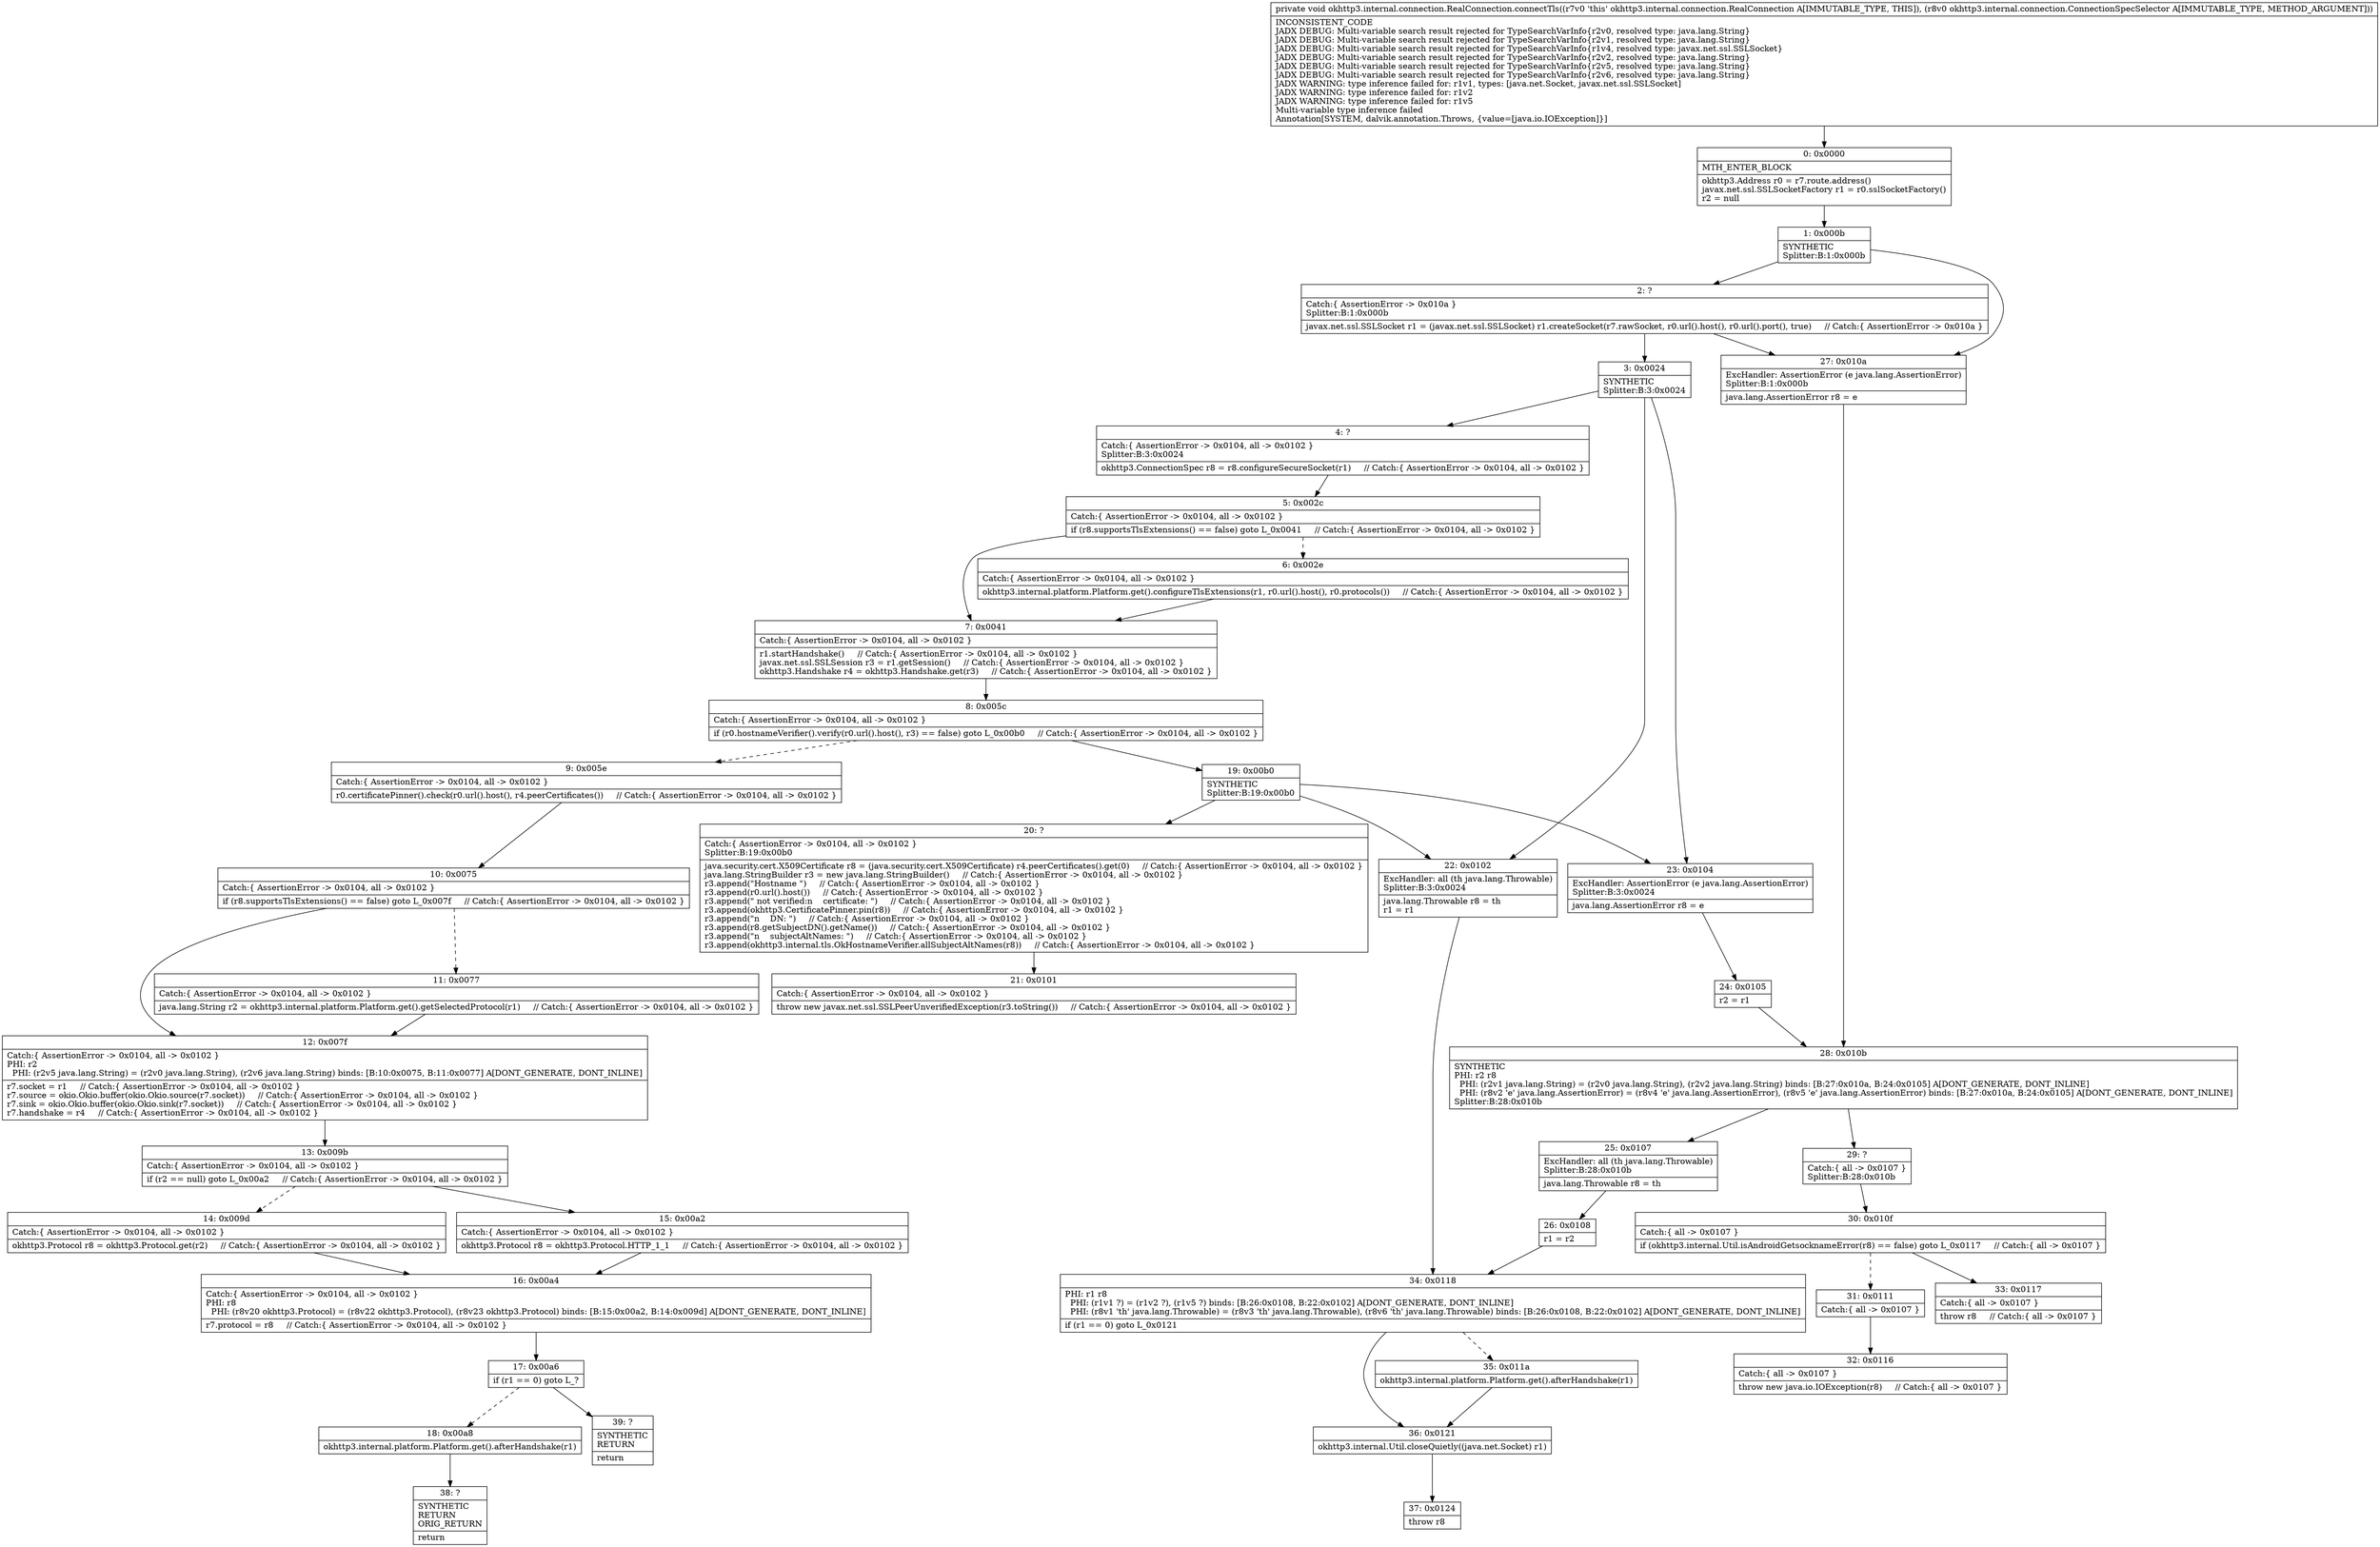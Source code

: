 digraph "CFG forokhttp3.internal.connection.RealConnection.connectTls(Lokhttp3\/internal\/connection\/ConnectionSpecSelector;)V" {
Node_0 [shape=record,label="{0\:\ 0x0000|MTH_ENTER_BLOCK\l|okhttp3.Address r0 = r7.route.address()\ljavax.net.ssl.SSLSocketFactory r1 = r0.sslSocketFactory()\lr2 = null\l}"];
Node_1 [shape=record,label="{1\:\ 0x000b|SYNTHETIC\lSplitter:B:1:0x000b\l}"];
Node_2 [shape=record,label="{2\:\ ?|Catch:\{ AssertionError \-\> 0x010a \}\lSplitter:B:1:0x000b\l|javax.net.ssl.SSLSocket r1 = (javax.net.ssl.SSLSocket) r1.createSocket(r7.rawSocket, r0.url().host(), r0.url().port(), true)     \/\/ Catch:\{ AssertionError \-\> 0x010a \}\l}"];
Node_3 [shape=record,label="{3\:\ 0x0024|SYNTHETIC\lSplitter:B:3:0x0024\l}"];
Node_4 [shape=record,label="{4\:\ ?|Catch:\{ AssertionError \-\> 0x0104, all \-\> 0x0102 \}\lSplitter:B:3:0x0024\l|okhttp3.ConnectionSpec r8 = r8.configureSecureSocket(r1)     \/\/ Catch:\{ AssertionError \-\> 0x0104, all \-\> 0x0102 \}\l}"];
Node_5 [shape=record,label="{5\:\ 0x002c|Catch:\{ AssertionError \-\> 0x0104, all \-\> 0x0102 \}\l|if (r8.supportsTlsExtensions() == false) goto L_0x0041     \/\/ Catch:\{ AssertionError \-\> 0x0104, all \-\> 0x0102 \}\l}"];
Node_6 [shape=record,label="{6\:\ 0x002e|Catch:\{ AssertionError \-\> 0x0104, all \-\> 0x0102 \}\l|okhttp3.internal.platform.Platform.get().configureTlsExtensions(r1, r0.url().host(), r0.protocols())     \/\/ Catch:\{ AssertionError \-\> 0x0104, all \-\> 0x0102 \}\l}"];
Node_7 [shape=record,label="{7\:\ 0x0041|Catch:\{ AssertionError \-\> 0x0104, all \-\> 0x0102 \}\l|r1.startHandshake()     \/\/ Catch:\{ AssertionError \-\> 0x0104, all \-\> 0x0102 \}\ljavax.net.ssl.SSLSession r3 = r1.getSession()     \/\/ Catch:\{ AssertionError \-\> 0x0104, all \-\> 0x0102 \}\lokhttp3.Handshake r4 = okhttp3.Handshake.get(r3)     \/\/ Catch:\{ AssertionError \-\> 0x0104, all \-\> 0x0102 \}\l}"];
Node_8 [shape=record,label="{8\:\ 0x005c|Catch:\{ AssertionError \-\> 0x0104, all \-\> 0x0102 \}\l|if (r0.hostnameVerifier().verify(r0.url().host(), r3) == false) goto L_0x00b0     \/\/ Catch:\{ AssertionError \-\> 0x0104, all \-\> 0x0102 \}\l}"];
Node_9 [shape=record,label="{9\:\ 0x005e|Catch:\{ AssertionError \-\> 0x0104, all \-\> 0x0102 \}\l|r0.certificatePinner().check(r0.url().host(), r4.peerCertificates())     \/\/ Catch:\{ AssertionError \-\> 0x0104, all \-\> 0x0102 \}\l}"];
Node_10 [shape=record,label="{10\:\ 0x0075|Catch:\{ AssertionError \-\> 0x0104, all \-\> 0x0102 \}\l|if (r8.supportsTlsExtensions() == false) goto L_0x007f     \/\/ Catch:\{ AssertionError \-\> 0x0104, all \-\> 0x0102 \}\l}"];
Node_11 [shape=record,label="{11\:\ 0x0077|Catch:\{ AssertionError \-\> 0x0104, all \-\> 0x0102 \}\l|java.lang.String r2 = okhttp3.internal.platform.Platform.get().getSelectedProtocol(r1)     \/\/ Catch:\{ AssertionError \-\> 0x0104, all \-\> 0x0102 \}\l}"];
Node_12 [shape=record,label="{12\:\ 0x007f|Catch:\{ AssertionError \-\> 0x0104, all \-\> 0x0102 \}\lPHI: r2 \l  PHI: (r2v5 java.lang.String) = (r2v0 java.lang.String), (r2v6 java.lang.String) binds: [B:10:0x0075, B:11:0x0077] A[DONT_GENERATE, DONT_INLINE]\l|r7.socket = r1     \/\/ Catch:\{ AssertionError \-\> 0x0104, all \-\> 0x0102 \}\lr7.source = okio.Okio.buffer(okio.Okio.source(r7.socket))     \/\/ Catch:\{ AssertionError \-\> 0x0104, all \-\> 0x0102 \}\lr7.sink = okio.Okio.buffer(okio.Okio.sink(r7.socket))     \/\/ Catch:\{ AssertionError \-\> 0x0104, all \-\> 0x0102 \}\lr7.handshake = r4     \/\/ Catch:\{ AssertionError \-\> 0x0104, all \-\> 0x0102 \}\l}"];
Node_13 [shape=record,label="{13\:\ 0x009b|Catch:\{ AssertionError \-\> 0x0104, all \-\> 0x0102 \}\l|if (r2 == null) goto L_0x00a2     \/\/ Catch:\{ AssertionError \-\> 0x0104, all \-\> 0x0102 \}\l}"];
Node_14 [shape=record,label="{14\:\ 0x009d|Catch:\{ AssertionError \-\> 0x0104, all \-\> 0x0102 \}\l|okhttp3.Protocol r8 = okhttp3.Protocol.get(r2)     \/\/ Catch:\{ AssertionError \-\> 0x0104, all \-\> 0x0102 \}\l}"];
Node_15 [shape=record,label="{15\:\ 0x00a2|Catch:\{ AssertionError \-\> 0x0104, all \-\> 0x0102 \}\l|okhttp3.Protocol r8 = okhttp3.Protocol.HTTP_1_1     \/\/ Catch:\{ AssertionError \-\> 0x0104, all \-\> 0x0102 \}\l}"];
Node_16 [shape=record,label="{16\:\ 0x00a4|Catch:\{ AssertionError \-\> 0x0104, all \-\> 0x0102 \}\lPHI: r8 \l  PHI: (r8v20 okhttp3.Protocol) = (r8v22 okhttp3.Protocol), (r8v23 okhttp3.Protocol) binds: [B:15:0x00a2, B:14:0x009d] A[DONT_GENERATE, DONT_INLINE]\l|r7.protocol = r8     \/\/ Catch:\{ AssertionError \-\> 0x0104, all \-\> 0x0102 \}\l}"];
Node_17 [shape=record,label="{17\:\ 0x00a6|if (r1 == 0) goto L_?\l}"];
Node_18 [shape=record,label="{18\:\ 0x00a8|okhttp3.internal.platform.Platform.get().afterHandshake(r1)\l}"];
Node_19 [shape=record,label="{19\:\ 0x00b0|SYNTHETIC\lSplitter:B:19:0x00b0\l}"];
Node_20 [shape=record,label="{20\:\ ?|Catch:\{ AssertionError \-\> 0x0104, all \-\> 0x0102 \}\lSplitter:B:19:0x00b0\l|java.security.cert.X509Certificate r8 = (java.security.cert.X509Certificate) r4.peerCertificates().get(0)     \/\/ Catch:\{ AssertionError \-\> 0x0104, all \-\> 0x0102 \}\ljava.lang.StringBuilder r3 = new java.lang.StringBuilder()     \/\/ Catch:\{ AssertionError \-\> 0x0104, all \-\> 0x0102 \}\lr3.append(\"Hostname \")     \/\/ Catch:\{ AssertionError \-\> 0x0104, all \-\> 0x0102 \}\lr3.append(r0.url().host())     \/\/ Catch:\{ AssertionError \-\> 0x0104, all \-\> 0x0102 \}\lr3.append(\" not verified:n    certificate: \")     \/\/ Catch:\{ AssertionError \-\> 0x0104, all \-\> 0x0102 \}\lr3.append(okhttp3.CertificatePinner.pin(r8))     \/\/ Catch:\{ AssertionError \-\> 0x0104, all \-\> 0x0102 \}\lr3.append(\"n    DN: \")     \/\/ Catch:\{ AssertionError \-\> 0x0104, all \-\> 0x0102 \}\lr3.append(r8.getSubjectDN().getName())     \/\/ Catch:\{ AssertionError \-\> 0x0104, all \-\> 0x0102 \}\lr3.append(\"n    subjectAltNames: \")     \/\/ Catch:\{ AssertionError \-\> 0x0104, all \-\> 0x0102 \}\lr3.append(okhttp3.internal.tls.OkHostnameVerifier.allSubjectAltNames(r8))     \/\/ Catch:\{ AssertionError \-\> 0x0104, all \-\> 0x0102 \}\l}"];
Node_21 [shape=record,label="{21\:\ 0x0101|Catch:\{ AssertionError \-\> 0x0104, all \-\> 0x0102 \}\l|throw new javax.net.ssl.SSLPeerUnverifiedException(r3.toString())     \/\/ Catch:\{ AssertionError \-\> 0x0104, all \-\> 0x0102 \}\l}"];
Node_22 [shape=record,label="{22\:\ 0x0102|ExcHandler: all (th java.lang.Throwable)\lSplitter:B:3:0x0024\l|java.lang.Throwable r8 = th\lr1 = r1\l}"];
Node_23 [shape=record,label="{23\:\ 0x0104|ExcHandler: AssertionError (e java.lang.AssertionError)\lSplitter:B:3:0x0024\l|java.lang.AssertionError r8 = e\l}"];
Node_24 [shape=record,label="{24\:\ 0x0105|r2 = r1\l}"];
Node_25 [shape=record,label="{25\:\ 0x0107|ExcHandler: all (th java.lang.Throwable)\lSplitter:B:28:0x010b\l|java.lang.Throwable r8 = th\l}"];
Node_26 [shape=record,label="{26\:\ 0x0108|r1 = r2\l}"];
Node_27 [shape=record,label="{27\:\ 0x010a|ExcHandler: AssertionError (e java.lang.AssertionError)\lSplitter:B:1:0x000b\l|java.lang.AssertionError r8 = e\l}"];
Node_28 [shape=record,label="{28\:\ 0x010b|SYNTHETIC\lPHI: r2 r8 \l  PHI: (r2v1 java.lang.String) = (r2v0 java.lang.String), (r2v2 java.lang.String) binds: [B:27:0x010a, B:24:0x0105] A[DONT_GENERATE, DONT_INLINE]\l  PHI: (r8v2 'e' java.lang.AssertionError) = (r8v4 'e' java.lang.AssertionError), (r8v5 'e' java.lang.AssertionError) binds: [B:27:0x010a, B:24:0x0105] A[DONT_GENERATE, DONT_INLINE]\lSplitter:B:28:0x010b\l}"];
Node_29 [shape=record,label="{29\:\ ?|Catch:\{ all \-\> 0x0107 \}\lSplitter:B:28:0x010b\l}"];
Node_30 [shape=record,label="{30\:\ 0x010f|Catch:\{ all \-\> 0x0107 \}\l|if (okhttp3.internal.Util.isAndroidGetsocknameError(r8) == false) goto L_0x0117     \/\/ Catch:\{ all \-\> 0x0107 \}\l}"];
Node_31 [shape=record,label="{31\:\ 0x0111|Catch:\{ all \-\> 0x0107 \}\l}"];
Node_32 [shape=record,label="{32\:\ 0x0116|Catch:\{ all \-\> 0x0107 \}\l|throw new java.io.IOException(r8)     \/\/ Catch:\{ all \-\> 0x0107 \}\l}"];
Node_33 [shape=record,label="{33\:\ 0x0117|Catch:\{ all \-\> 0x0107 \}\l|throw r8     \/\/ Catch:\{ all \-\> 0x0107 \}\l}"];
Node_34 [shape=record,label="{34\:\ 0x0118|PHI: r1 r8 \l  PHI: (r1v1 ?) = (r1v2 ?), (r1v5 ?) binds: [B:26:0x0108, B:22:0x0102] A[DONT_GENERATE, DONT_INLINE]\l  PHI: (r8v1 'th' java.lang.Throwable) = (r8v3 'th' java.lang.Throwable), (r8v6 'th' java.lang.Throwable) binds: [B:26:0x0108, B:22:0x0102] A[DONT_GENERATE, DONT_INLINE]\l|if (r1 == 0) goto L_0x0121\l}"];
Node_35 [shape=record,label="{35\:\ 0x011a|okhttp3.internal.platform.Platform.get().afterHandshake(r1)\l}"];
Node_36 [shape=record,label="{36\:\ 0x0121|okhttp3.internal.Util.closeQuietly((java.net.Socket) r1)\l}"];
Node_37 [shape=record,label="{37\:\ 0x0124|throw r8\l}"];
Node_38 [shape=record,label="{38\:\ ?|SYNTHETIC\lRETURN\lORIG_RETURN\l|return\l}"];
Node_39 [shape=record,label="{39\:\ ?|SYNTHETIC\lRETURN\l|return\l}"];
MethodNode[shape=record,label="{private void okhttp3.internal.connection.RealConnection.connectTls((r7v0 'this' okhttp3.internal.connection.RealConnection A[IMMUTABLE_TYPE, THIS]), (r8v0 okhttp3.internal.connection.ConnectionSpecSelector A[IMMUTABLE_TYPE, METHOD_ARGUMENT]))  | INCONSISTENT_CODE\lJADX DEBUG: Multi\-variable search result rejected for TypeSearchVarInfo\{r2v0, resolved type: java.lang.String\}\lJADX DEBUG: Multi\-variable search result rejected for TypeSearchVarInfo\{r2v1, resolved type: java.lang.String\}\lJADX DEBUG: Multi\-variable search result rejected for TypeSearchVarInfo\{r1v4, resolved type: javax.net.ssl.SSLSocket\}\lJADX DEBUG: Multi\-variable search result rejected for TypeSearchVarInfo\{r2v2, resolved type: java.lang.String\}\lJADX DEBUG: Multi\-variable search result rejected for TypeSearchVarInfo\{r2v5, resolved type: java.lang.String\}\lJADX DEBUG: Multi\-variable search result rejected for TypeSearchVarInfo\{r2v6, resolved type: java.lang.String\}\lJADX WARNING: type inference failed for: r1v1, types: [java.net.Socket, javax.net.ssl.SSLSocket]\lJADX WARNING: type inference failed for: r1v2\lJADX WARNING: type inference failed for: r1v5\lMulti\-variable type inference failed\lAnnotation[SYSTEM, dalvik.annotation.Throws, \{value=[java.io.IOException]\}]\l}"];
MethodNode -> Node_0;
Node_0 -> Node_1;
Node_1 -> Node_2;
Node_1 -> Node_27;
Node_2 -> Node_3;
Node_2 -> Node_27;
Node_3 -> Node_4;
Node_3 -> Node_23;
Node_3 -> Node_22;
Node_4 -> Node_5;
Node_5 -> Node_6[style=dashed];
Node_5 -> Node_7;
Node_6 -> Node_7;
Node_7 -> Node_8;
Node_8 -> Node_9[style=dashed];
Node_8 -> Node_19;
Node_9 -> Node_10;
Node_10 -> Node_11[style=dashed];
Node_10 -> Node_12;
Node_11 -> Node_12;
Node_12 -> Node_13;
Node_13 -> Node_14[style=dashed];
Node_13 -> Node_15;
Node_14 -> Node_16;
Node_15 -> Node_16;
Node_16 -> Node_17;
Node_17 -> Node_18[style=dashed];
Node_17 -> Node_39;
Node_18 -> Node_38;
Node_19 -> Node_20;
Node_19 -> Node_23;
Node_19 -> Node_22;
Node_20 -> Node_21;
Node_22 -> Node_34;
Node_23 -> Node_24;
Node_24 -> Node_28;
Node_25 -> Node_26;
Node_26 -> Node_34;
Node_27 -> Node_28;
Node_28 -> Node_29;
Node_28 -> Node_25;
Node_29 -> Node_30;
Node_30 -> Node_31[style=dashed];
Node_30 -> Node_33;
Node_31 -> Node_32;
Node_34 -> Node_35[style=dashed];
Node_34 -> Node_36;
Node_35 -> Node_36;
Node_36 -> Node_37;
}

